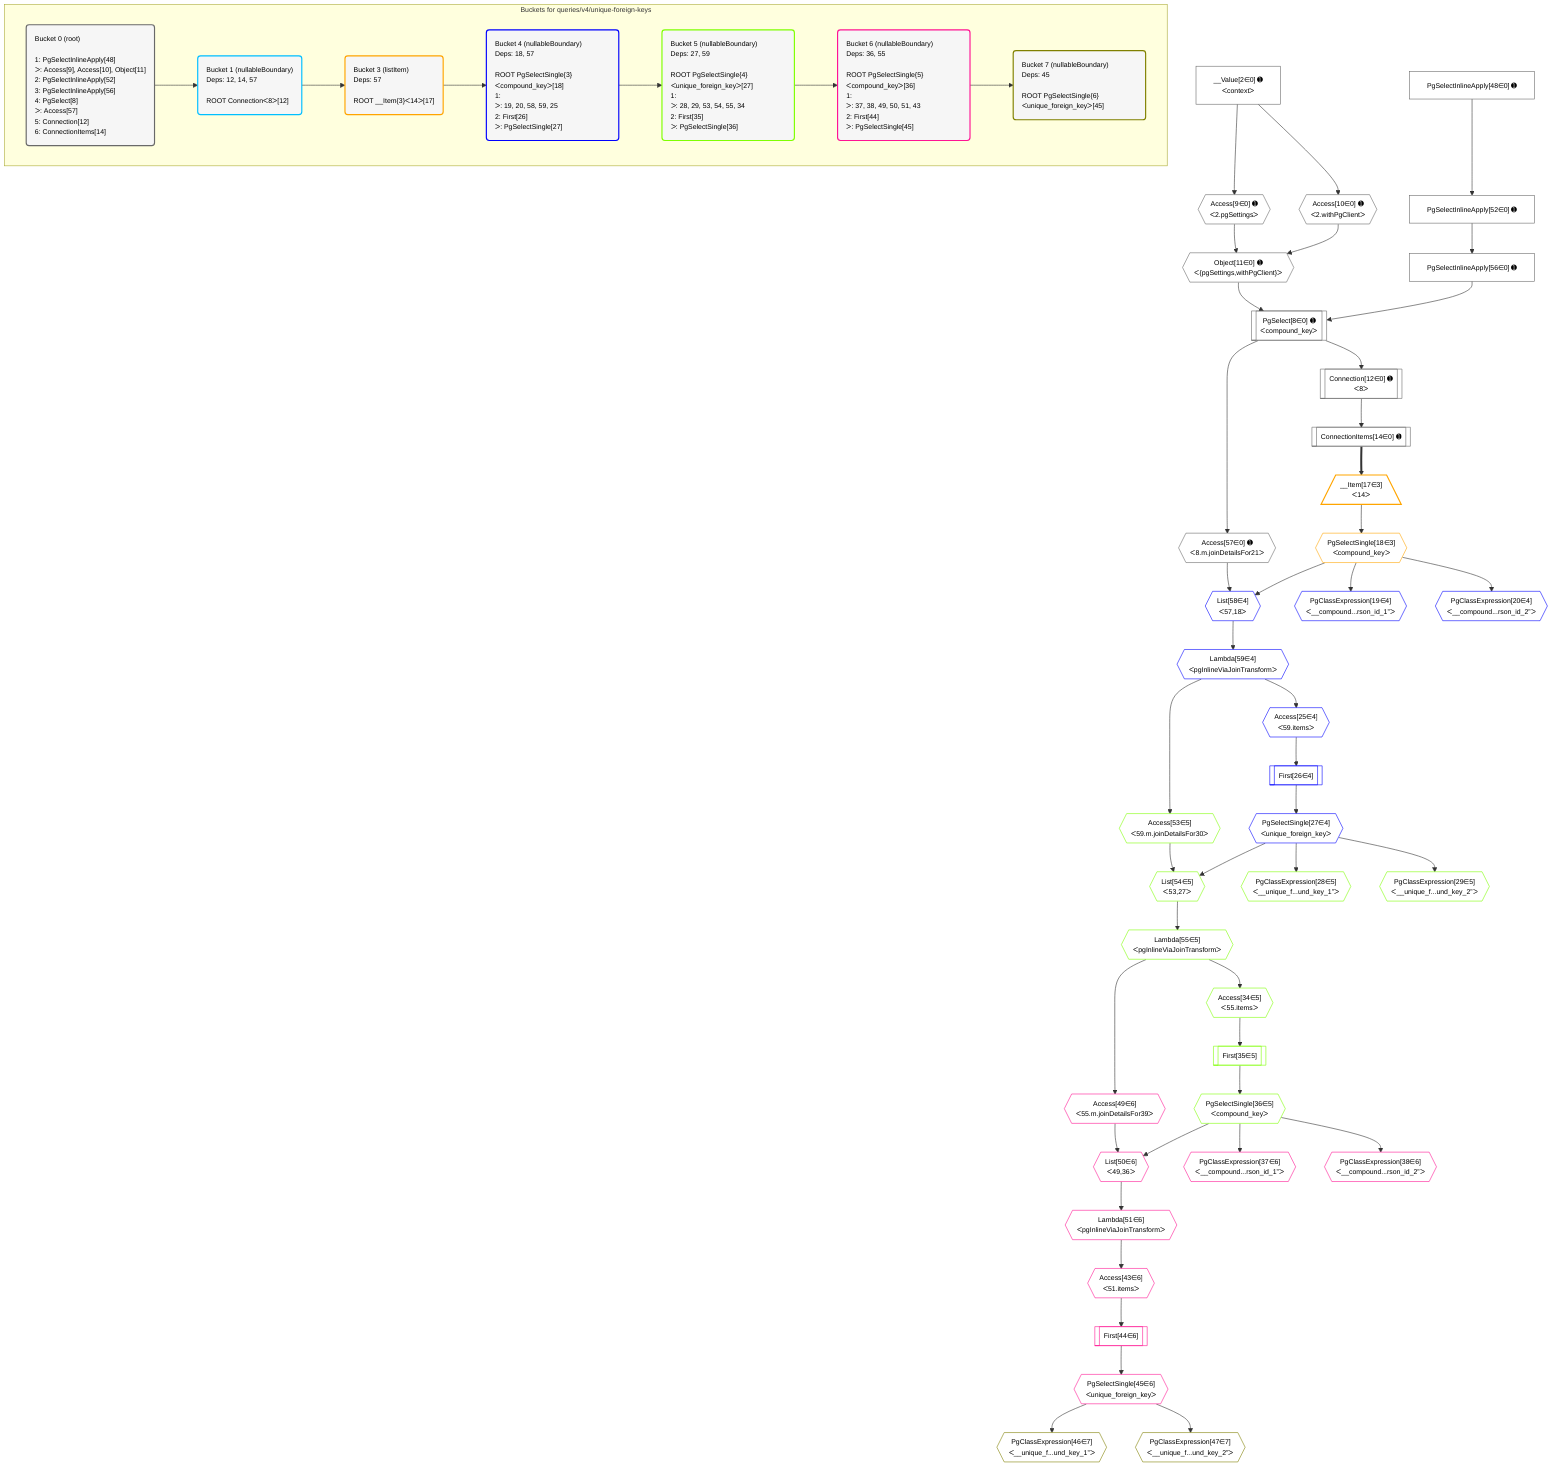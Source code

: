 %%{init: {'themeVariables': { 'fontSize': '12px'}}}%%
graph TD
    classDef path fill:#eee,stroke:#000,color:#000
    classDef plan fill:#fff,stroke-width:1px,color:#000
    classDef itemplan fill:#fff,stroke-width:2px,color:#000
    classDef unbatchedplan fill:#dff,stroke-width:1px,color:#000
    classDef sideeffectplan fill:#fcc,stroke-width:2px,color:#000
    classDef bucket fill:#f6f6f6,color:#000,stroke-width:2px,text-align:left

    subgraph "Buckets for queries/v4/unique-foreign-keys"
    Bucket0("Bucket 0 (root)<br /><br />1: PgSelectInlineApply[48]<br />ᐳ: Access[9], Access[10], Object[11]<br />2: PgSelectInlineApply[52]<br />3: PgSelectInlineApply[56]<br />4: PgSelect[8]<br />ᐳ: Access[57]<br />5: Connection[12]<br />6: ConnectionItems[14]"):::bucket
    Bucket1("Bucket 1 (nullableBoundary)<br />Deps: 12, 14, 57<br /><br />ROOT Connectionᐸ8ᐳ[12]"):::bucket
    Bucket3("Bucket 3 (listItem)<br />Deps: 57<br /><br />ROOT __Item{3}ᐸ14ᐳ[17]"):::bucket
    Bucket4("Bucket 4 (nullableBoundary)<br />Deps: 18, 57<br /><br />ROOT PgSelectSingle{3}ᐸcompound_keyᐳ[18]<br />1: <br />ᐳ: 19, 20, 58, 59, 25<br />2: First[26]<br />ᐳ: PgSelectSingle[27]"):::bucket
    Bucket5("Bucket 5 (nullableBoundary)<br />Deps: 27, 59<br /><br />ROOT PgSelectSingle{4}ᐸunique_foreign_keyᐳ[27]<br />1: <br />ᐳ: 28, 29, 53, 54, 55, 34<br />2: First[35]<br />ᐳ: PgSelectSingle[36]"):::bucket
    Bucket6("Bucket 6 (nullableBoundary)<br />Deps: 36, 55<br /><br />ROOT PgSelectSingle{5}ᐸcompound_keyᐳ[36]<br />1: <br />ᐳ: 37, 38, 49, 50, 51, 43<br />2: First[44]<br />ᐳ: PgSelectSingle[45]"):::bucket
    Bucket7("Bucket 7 (nullableBoundary)<br />Deps: 45<br /><br />ROOT PgSelectSingle{6}ᐸunique_foreign_keyᐳ[45]"):::bucket
    end
    Bucket0 --> Bucket1
    Bucket1 --> Bucket3
    Bucket3 --> Bucket4
    Bucket4 --> Bucket5
    Bucket5 --> Bucket6
    Bucket6 --> Bucket7

    %% plan dependencies
    PgSelect8[["PgSelect[8∈0] ➊<br />ᐸcompound_keyᐳ"]]:::plan
    Object11{{"Object[11∈0] ➊<br />ᐸ{pgSettings,withPgClient}ᐳ"}}:::plan
    PgSelectInlineApply56["PgSelectInlineApply[56∈0] ➊"]:::plan
    Object11 & PgSelectInlineApply56 --> PgSelect8
    Access9{{"Access[9∈0] ➊<br />ᐸ2.pgSettingsᐳ"}}:::plan
    Access10{{"Access[10∈0] ➊<br />ᐸ2.withPgClientᐳ"}}:::plan
    Access9 & Access10 --> Object11
    __Value2["__Value[2∈0] ➊<br />ᐸcontextᐳ"]:::plan
    __Value2 --> Access9
    __Value2 --> Access10
    Connection12[["Connection[12∈0] ➊<br />ᐸ8ᐳ"]]:::plan
    PgSelect8 --> Connection12
    ConnectionItems14[["ConnectionItems[14∈0] ➊"]]:::plan
    Connection12 --> ConnectionItems14
    PgSelectInlineApply52["PgSelectInlineApply[52∈0] ➊"]:::plan
    PgSelectInlineApply48["PgSelectInlineApply[48∈0] ➊"]:::plan
    PgSelectInlineApply48 --> PgSelectInlineApply52
    PgSelectInlineApply52 --> PgSelectInlineApply56
    Access57{{"Access[57∈0] ➊<br />ᐸ8.m.joinDetailsFor21ᐳ"}}:::plan
    PgSelect8 --> Access57
    __Item17[/"__Item[17∈3]<br />ᐸ14ᐳ"\]:::itemplan
    ConnectionItems14 ==> __Item17
    PgSelectSingle18{{"PgSelectSingle[18∈3]<br />ᐸcompound_keyᐳ"}}:::plan
    __Item17 --> PgSelectSingle18
    List58{{"List[58∈4]<br />ᐸ57,18ᐳ"}}:::plan
    Access57 & PgSelectSingle18 --> List58
    PgClassExpression19{{"PgClassExpression[19∈4]<br />ᐸ__compound...rson_id_1”ᐳ"}}:::plan
    PgSelectSingle18 --> PgClassExpression19
    PgClassExpression20{{"PgClassExpression[20∈4]<br />ᐸ__compound...rson_id_2”ᐳ"}}:::plan
    PgSelectSingle18 --> PgClassExpression20
    Access25{{"Access[25∈4]<br />ᐸ59.itemsᐳ"}}:::plan
    Lambda59{{"Lambda[59∈4]<br />ᐸpgInlineViaJoinTransformᐳ"}}:::plan
    Lambda59 --> Access25
    First26[["First[26∈4]"]]:::plan
    Access25 --> First26
    PgSelectSingle27{{"PgSelectSingle[27∈4]<br />ᐸunique_foreign_keyᐳ"}}:::plan
    First26 --> PgSelectSingle27
    List58 --> Lambda59
    List54{{"List[54∈5]<br />ᐸ53,27ᐳ"}}:::plan
    Access53{{"Access[53∈5]<br />ᐸ59.m.joinDetailsFor30ᐳ"}}:::plan
    Access53 & PgSelectSingle27 --> List54
    PgClassExpression28{{"PgClassExpression[28∈5]<br />ᐸ__unique_f...und_key_1”ᐳ"}}:::plan
    PgSelectSingle27 --> PgClassExpression28
    PgClassExpression29{{"PgClassExpression[29∈5]<br />ᐸ__unique_f...und_key_2”ᐳ"}}:::plan
    PgSelectSingle27 --> PgClassExpression29
    Access34{{"Access[34∈5]<br />ᐸ55.itemsᐳ"}}:::plan
    Lambda55{{"Lambda[55∈5]<br />ᐸpgInlineViaJoinTransformᐳ"}}:::plan
    Lambda55 --> Access34
    First35[["First[35∈5]"]]:::plan
    Access34 --> First35
    PgSelectSingle36{{"PgSelectSingle[36∈5]<br />ᐸcompound_keyᐳ"}}:::plan
    First35 --> PgSelectSingle36
    Lambda59 --> Access53
    List54 --> Lambda55
    List50{{"List[50∈6]<br />ᐸ49,36ᐳ"}}:::plan
    Access49{{"Access[49∈6]<br />ᐸ55.m.joinDetailsFor39ᐳ"}}:::plan
    Access49 & PgSelectSingle36 --> List50
    PgClassExpression37{{"PgClassExpression[37∈6]<br />ᐸ__compound...rson_id_1”ᐳ"}}:::plan
    PgSelectSingle36 --> PgClassExpression37
    PgClassExpression38{{"PgClassExpression[38∈6]<br />ᐸ__compound...rson_id_2”ᐳ"}}:::plan
    PgSelectSingle36 --> PgClassExpression38
    Access43{{"Access[43∈6]<br />ᐸ51.itemsᐳ"}}:::plan
    Lambda51{{"Lambda[51∈6]<br />ᐸpgInlineViaJoinTransformᐳ"}}:::plan
    Lambda51 --> Access43
    First44[["First[44∈6]"]]:::plan
    Access43 --> First44
    PgSelectSingle45{{"PgSelectSingle[45∈6]<br />ᐸunique_foreign_keyᐳ"}}:::plan
    First44 --> PgSelectSingle45
    Lambda55 --> Access49
    List50 --> Lambda51
    PgClassExpression46{{"PgClassExpression[46∈7]<br />ᐸ__unique_f...und_key_1”ᐳ"}}:::plan
    PgSelectSingle45 --> PgClassExpression46
    PgClassExpression47{{"PgClassExpression[47∈7]<br />ᐸ__unique_f...und_key_2”ᐳ"}}:::plan
    PgSelectSingle45 --> PgClassExpression47

    %% define steps
    classDef bucket0 stroke:#696969
    class Bucket0,__Value2,PgSelect8,Access9,Access10,Object11,Connection12,ConnectionItems14,PgSelectInlineApply48,PgSelectInlineApply52,PgSelectInlineApply56,Access57 bucket0
    classDef bucket1 stroke:#00bfff
    class Bucket1 bucket1
    classDef bucket3 stroke:#ffa500
    class Bucket3,__Item17,PgSelectSingle18 bucket3
    classDef bucket4 stroke:#0000ff
    class Bucket4,PgClassExpression19,PgClassExpression20,Access25,First26,PgSelectSingle27,List58,Lambda59 bucket4
    classDef bucket5 stroke:#7fff00
    class Bucket5,PgClassExpression28,PgClassExpression29,Access34,First35,PgSelectSingle36,Access53,List54,Lambda55 bucket5
    classDef bucket6 stroke:#ff1493
    class Bucket6,PgClassExpression37,PgClassExpression38,Access43,First44,PgSelectSingle45,Access49,List50,Lambda51 bucket6
    classDef bucket7 stroke:#808000
    class Bucket7,PgClassExpression46,PgClassExpression47 bucket7